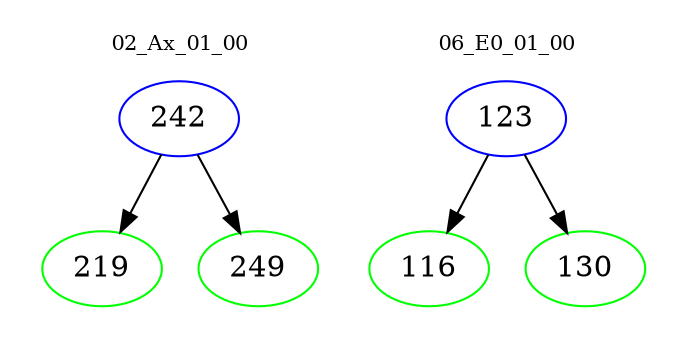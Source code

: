 digraph{
subgraph cluster_0 {
color = white
label = "02_Ax_01_00";
fontsize=10;
T0_242 [label="242", color="blue"]
T0_242 -> T0_219 [color="black"]
T0_219 [label="219", color="green"]
T0_242 -> T0_249 [color="black"]
T0_249 [label="249", color="green"]
}
subgraph cluster_1 {
color = white
label = "06_E0_01_00";
fontsize=10;
T1_123 [label="123", color="blue"]
T1_123 -> T1_116 [color="black"]
T1_116 [label="116", color="green"]
T1_123 -> T1_130 [color="black"]
T1_130 [label="130", color="green"]
}
}
